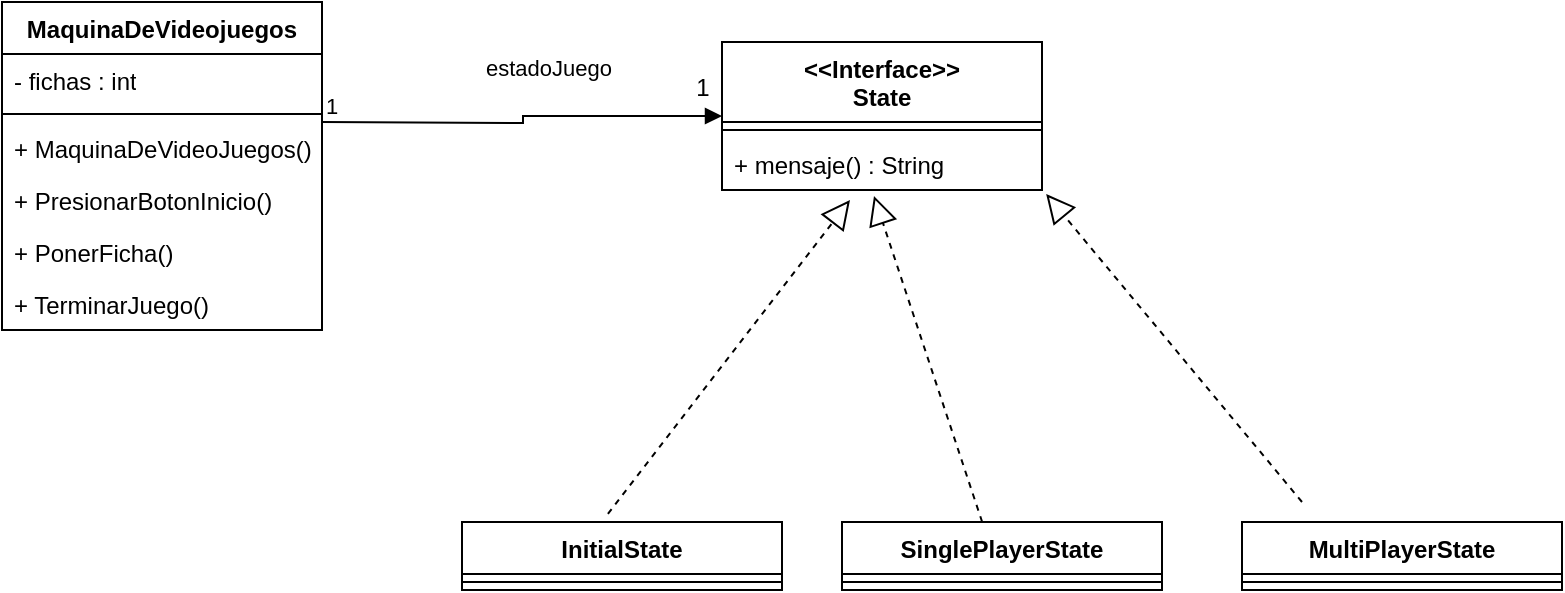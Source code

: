 <mxfile version="22.0.3" type="device">
  <diagram name="Página-1" id="T3vIdd279M6iwpbkGh04">
    <mxGraphModel dx="1674" dy="844" grid="1" gridSize="10" guides="1" tooltips="1" connect="1" arrows="1" fold="1" page="1" pageScale="1" pageWidth="827" pageHeight="1169" math="0" shadow="0">
      <root>
        <mxCell id="0" />
        <mxCell id="1" parent="0" />
        <mxCell id="uYRi3HvKvjKrillYkW_8-1" value="MaquinaDeVideojuegos" style="swimlane;fontStyle=1;align=center;verticalAlign=top;childLayout=stackLayout;horizontal=1;startSize=26;horizontalStack=0;resizeParent=1;resizeParentMax=0;resizeLast=0;collapsible=1;marginBottom=0;whiteSpace=wrap;html=1;" vertex="1" parent="1">
          <mxGeometry x="100" y="220" width="160" height="164" as="geometry" />
        </mxCell>
        <mxCell id="uYRi3HvKvjKrillYkW_8-2" value="- fichas : int" style="text;strokeColor=none;fillColor=none;align=left;verticalAlign=top;spacingLeft=4;spacingRight=4;overflow=hidden;rotatable=0;points=[[0,0.5],[1,0.5]];portConstraint=eastwest;whiteSpace=wrap;html=1;" vertex="1" parent="uYRi3HvKvjKrillYkW_8-1">
          <mxGeometry y="26" width="160" height="26" as="geometry" />
        </mxCell>
        <mxCell id="uYRi3HvKvjKrillYkW_8-3" value="" style="line;strokeWidth=1;fillColor=none;align=left;verticalAlign=middle;spacingTop=-1;spacingLeft=3;spacingRight=3;rotatable=0;labelPosition=right;points=[];portConstraint=eastwest;strokeColor=inherit;" vertex="1" parent="uYRi3HvKvjKrillYkW_8-1">
          <mxGeometry y="52" width="160" height="8" as="geometry" />
        </mxCell>
        <mxCell id="uYRi3HvKvjKrillYkW_8-4" value="+ MaquinaDeVideoJuegos()" style="text;strokeColor=none;fillColor=none;align=left;verticalAlign=top;spacingLeft=4;spacingRight=4;overflow=hidden;rotatable=0;points=[[0,0.5],[1,0.5]];portConstraint=eastwest;whiteSpace=wrap;html=1;" vertex="1" parent="uYRi3HvKvjKrillYkW_8-1">
          <mxGeometry y="60" width="160" height="26" as="geometry" />
        </mxCell>
        <mxCell id="uYRi3HvKvjKrillYkW_8-5" value="+ PresionarBotonInicio()" style="text;strokeColor=none;fillColor=none;align=left;verticalAlign=top;spacingLeft=4;spacingRight=4;overflow=hidden;rotatable=0;points=[[0,0.5],[1,0.5]];portConstraint=eastwest;whiteSpace=wrap;html=1;" vertex="1" parent="uYRi3HvKvjKrillYkW_8-1">
          <mxGeometry y="86" width="160" height="26" as="geometry" />
        </mxCell>
        <mxCell id="uYRi3HvKvjKrillYkW_8-6" value="+ PonerFicha()" style="text;strokeColor=none;fillColor=none;align=left;verticalAlign=top;spacingLeft=4;spacingRight=4;overflow=hidden;rotatable=0;points=[[0,0.5],[1,0.5]];portConstraint=eastwest;whiteSpace=wrap;html=1;" vertex="1" parent="uYRi3HvKvjKrillYkW_8-1">
          <mxGeometry y="112" width="160" height="26" as="geometry" />
        </mxCell>
        <mxCell id="uYRi3HvKvjKrillYkW_8-7" value="+ TerminarJuego()" style="text;strokeColor=none;fillColor=none;align=left;verticalAlign=top;spacingLeft=4;spacingRight=4;overflow=hidden;rotatable=0;points=[[0,0.5],[1,0.5]];portConstraint=eastwest;whiteSpace=wrap;html=1;" vertex="1" parent="uYRi3HvKvjKrillYkW_8-1">
          <mxGeometry y="138" width="160" height="26" as="geometry" />
        </mxCell>
        <mxCell id="uYRi3HvKvjKrillYkW_8-10" value="&amp;lt;&amp;lt;Interface&amp;gt;&amp;gt;&lt;br&gt;State" style="swimlane;fontStyle=1;align=center;verticalAlign=top;childLayout=stackLayout;horizontal=1;startSize=40;horizontalStack=0;resizeParent=1;resizeParentMax=0;resizeLast=0;collapsible=1;marginBottom=0;whiteSpace=wrap;html=1;" vertex="1" parent="1">
          <mxGeometry x="460" y="240" width="160" height="74" as="geometry" />
        </mxCell>
        <mxCell id="uYRi3HvKvjKrillYkW_8-12" value="" style="line;strokeWidth=1;fillColor=none;align=left;verticalAlign=middle;spacingTop=-1;spacingLeft=3;spacingRight=3;rotatable=0;labelPosition=right;points=[];portConstraint=eastwest;strokeColor=inherit;" vertex="1" parent="uYRi3HvKvjKrillYkW_8-10">
          <mxGeometry y="40" width="160" height="8" as="geometry" />
        </mxCell>
        <mxCell id="uYRi3HvKvjKrillYkW_8-13" value="+ mensaje() : String" style="text;strokeColor=none;fillColor=none;align=left;verticalAlign=top;spacingLeft=4;spacingRight=4;overflow=hidden;rotatable=0;points=[[0,0.5],[1,0.5]];portConstraint=eastwest;whiteSpace=wrap;html=1;" vertex="1" parent="uYRi3HvKvjKrillYkW_8-10">
          <mxGeometry y="48" width="160" height="26" as="geometry" />
        </mxCell>
        <mxCell id="uYRi3HvKvjKrillYkW_8-14" value="estadoJuego" style="endArrow=block;endFill=1;html=1;edgeStyle=orthogonalEdgeStyle;align=left;verticalAlign=top;rounded=0;entryX=0;entryY=0.5;entryDx=0;entryDy=0;" edge="1" parent="1" target="uYRi3HvKvjKrillYkW_8-10">
          <mxGeometry x="-0.216" y="40" relative="1" as="geometry">
            <mxPoint x="260" y="280" as="sourcePoint" />
            <mxPoint x="420" y="280" as="targetPoint" />
            <mxPoint as="offset" />
          </mxGeometry>
        </mxCell>
        <mxCell id="uYRi3HvKvjKrillYkW_8-15" value="1" style="edgeLabel;resizable=0;html=1;align=left;verticalAlign=bottom;" connectable="0" vertex="1" parent="uYRi3HvKvjKrillYkW_8-14">
          <mxGeometry x="-1" relative="1" as="geometry" />
        </mxCell>
        <mxCell id="uYRi3HvKvjKrillYkW_8-16" value="1" style="text;html=1;align=center;verticalAlign=middle;resizable=0;points=[];autosize=1;strokeColor=none;fillColor=none;" vertex="1" parent="1">
          <mxGeometry x="435" y="248" width="30" height="30" as="geometry" />
        </mxCell>
        <mxCell id="uYRi3HvKvjKrillYkW_8-17" value="InitialState" style="swimlane;fontStyle=1;align=center;verticalAlign=top;childLayout=stackLayout;horizontal=1;startSize=26;horizontalStack=0;resizeParent=1;resizeParentMax=0;resizeLast=0;collapsible=1;marginBottom=0;whiteSpace=wrap;html=1;" vertex="1" parent="1">
          <mxGeometry x="330" y="480" width="160" height="34" as="geometry" />
        </mxCell>
        <mxCell id="uYRi3HvKvjKrillYkW_8-19" value="" style="line;strokeWidth=1;fillColor=none;align=left;verticalAlign=middle;spacingTop=-1;spacingLeft=3;spacingRight=3;rotatable=0;labelPosition=right;points=[];portConstraint=eastwest;strokeColor=inherit;" vertex="1" parent="uYRi3HvKvjKrillYkW_8-17">
          <mxGeometry y="26" width="160" height="8" as="geometry" />
        </mxCell>
        <mxCell id="uYRi3HvKvjKrillYkW_8-21" value="SinglePlayerState" style="swimlane;fontStyle=1;align=center;verticalAlign=top;childLayout=stackLayout;horizontal=1;startSize=26;horizontalStack=0;resizeParent=1;resizeParentMax=0;resizeLast=0;collapsible=1;marginBottom=0;whiteSpace=wrap;html=1;" vertex="1" parent="1">
          <mxGeometry x="520" y="480" width="160" height="34" as="geometry" />
        </mxCell>
        <mxCell id="uYRi3HvKvjKrillYkW_8-22" value="" style="line;strokeWidth=1;fillColor=none;align=left;verticalAlign=middle;spacingTop=-1;spacingLeft=3;spacingRight=3;rotatable=0;labelPosition=right;points=[];portConstraint=eastwest;strokeColor=inherit;" vertex="1" parent="uYRi3HvKvjKrillYkW_8-21">
          <mxGeometry y="26" width="160" height="8" as="geometry" />
        </mxCell>
        <mxCell id="uYRi3HvKvjKrillYkW_8-23" value="MultiPlayerState" style="swimlane;fontStyle=1;align=center;verticalAlign=top;childLayout=stackLayout;horizontal=1;startSize=26;horizontalStack=0;resizeParent=1;resizeParentMax=0;resizeLast=0;collapsible=1;marginBottom=0;whiteSpace=wrap;html=1;" vertex="1" parent="1">
          <mxGeometry x="720" y="480" width="160" height="34" as="geometry" />
        </mxCell>
        <mxCell id="uYRi3HvKvjKrillYkW_8-24" value="" style="line;strokeWidth=1;fillColor=none;align=left;verticalAlign=middle;spacingTop=-1;spacingLeft=3;spacingRight=3;rotatable=0;labelPosition=right;points=[];portConstraint=eastwest;strokeColor=inherit;" vertex="1" parent="uYRi3HvKvjKrillYkW_8-23">
          <mxGeometry y="26" width="160" height="8" as="geometry" />
        </mxCell>
        <mxCell id="uYRi3HvKvjKrillYkW_8-26" value="" style="endArrow=block;dashed=1;endFill=0;endSize=12;html=1;rounded=0;exitX=0.456;exitY=-0.118;exitDx=0;exitDy=0;exitPerimeter=0;entryX=0.4;entryY=1.192;entryDx=0;entryDy=0;entryPerimeter=0;" edge="1" parent="1" source="uYRi3HvKvjKrillYkW_8-17" target="uYRi3HvKvjKrillYkW_8-13">
          <mxGeometry width="160" relative="1" as="geometry">
            <mxPoint x="500" y="430" as="sourcePoint" />
            <mxPoint x="660" y="430" as="targetPoint" />
          </mxGeometry>
        </mxCell>
        <mxCell id="uYRi3HvKvjKrillYkW_8-27" value="" style="endArrow=block;dashed=1;endFill=0;endSize=12;html=1;rounded=0;exitX=0.438;exitY=0;exitDx=0;exitDy=0;exitPerimeter=0;entryX=0.475;entryY=1.115;entryDx=0;entryDy=0;entryPerimeter=0;" edge="1" parent="1" source="uYRi3HvKvjKrillYkW_8-21" target="uYRi3HvKvjKrillYkW_8-13">
          <mxGeometry width="160" relative="1" as="geometry">
            <mxPoint x="413" y="486" as="sourcePoint" />
            <mxPoint x="534" y="329" as="targetPoint" />
          </mxGeometry>
        </mxCell>
        <mxCell id="uYRi3HvKvjKrillYkW_8-28" value="" style="endArrow=block;dashed=1;endFill=0;endSize=12;html=1;rounded=0;entryX=1.013;entryY=1.077;entryDx=0;entryDy=0;entryPerimeter=0;" edge="1" parent="1" target="uYRi3HvKvjKrillYkW_8-13">
          <mxGeometry width="160" relative="1" as="geometry">
            <mxPoint x="750" y="470" as="sourcePoint" />
            <mxPoint x="546" y="327" as="targetPoint" />
            <Array as="points" />
          </mxGeometry>
        </mxCell>
      </root>
    </mxGraphModel>
  </diagram>
</mxfile>
